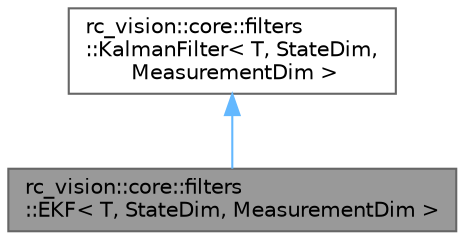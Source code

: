 digraph "rc_vision::core::filters::EKF&lt; T, StateDim, MeasurementDim &gt;"
{
 // LATEX_PDF_SIZE
  bgcolor="transparent";
  edge [fontname=Helvetica,fontsize=10,labelfontname=Helvetica,labelfontsize=10];
  node [fontname=Helvetica,fontsize=10,shape=box,height=0.2,width=0.4];
  Node1 [id="Node000001",label="rc_vision::core::filters\l::EKF\< T, StateDim, MeasurementDim \>",height=0.2,width=0.4,color="gray40", fillcolor="grey60", style="filled", fontcolor="black",tooltip="扩展卡尔曼滤波器模板类，适用于非线性系统。"];
  Node2 -> Node1 [id="edge1_Node000001_Node000002",dir="back",color="steelblue1",style="solid",tooltip=" "];
  Node2 [id="Node000002",label="rc_vision::core::filters\l::KalmanFilter\< T, StateDim,\l MeasurementDim \>",height=0.2,width=0.4,color="gray40", fillcolor="white", style="filled",URL="$classrc__vision_1_1core_1_1filters_1_1_kalman_filter.html",tooltip="提供各种滤波器的实现，包括卡尔曼滤波器、扩展卡尔曼滤波器、无迹卡尔曼滤波器、 粒子滤波器和移动平均滤波器。"];
}
